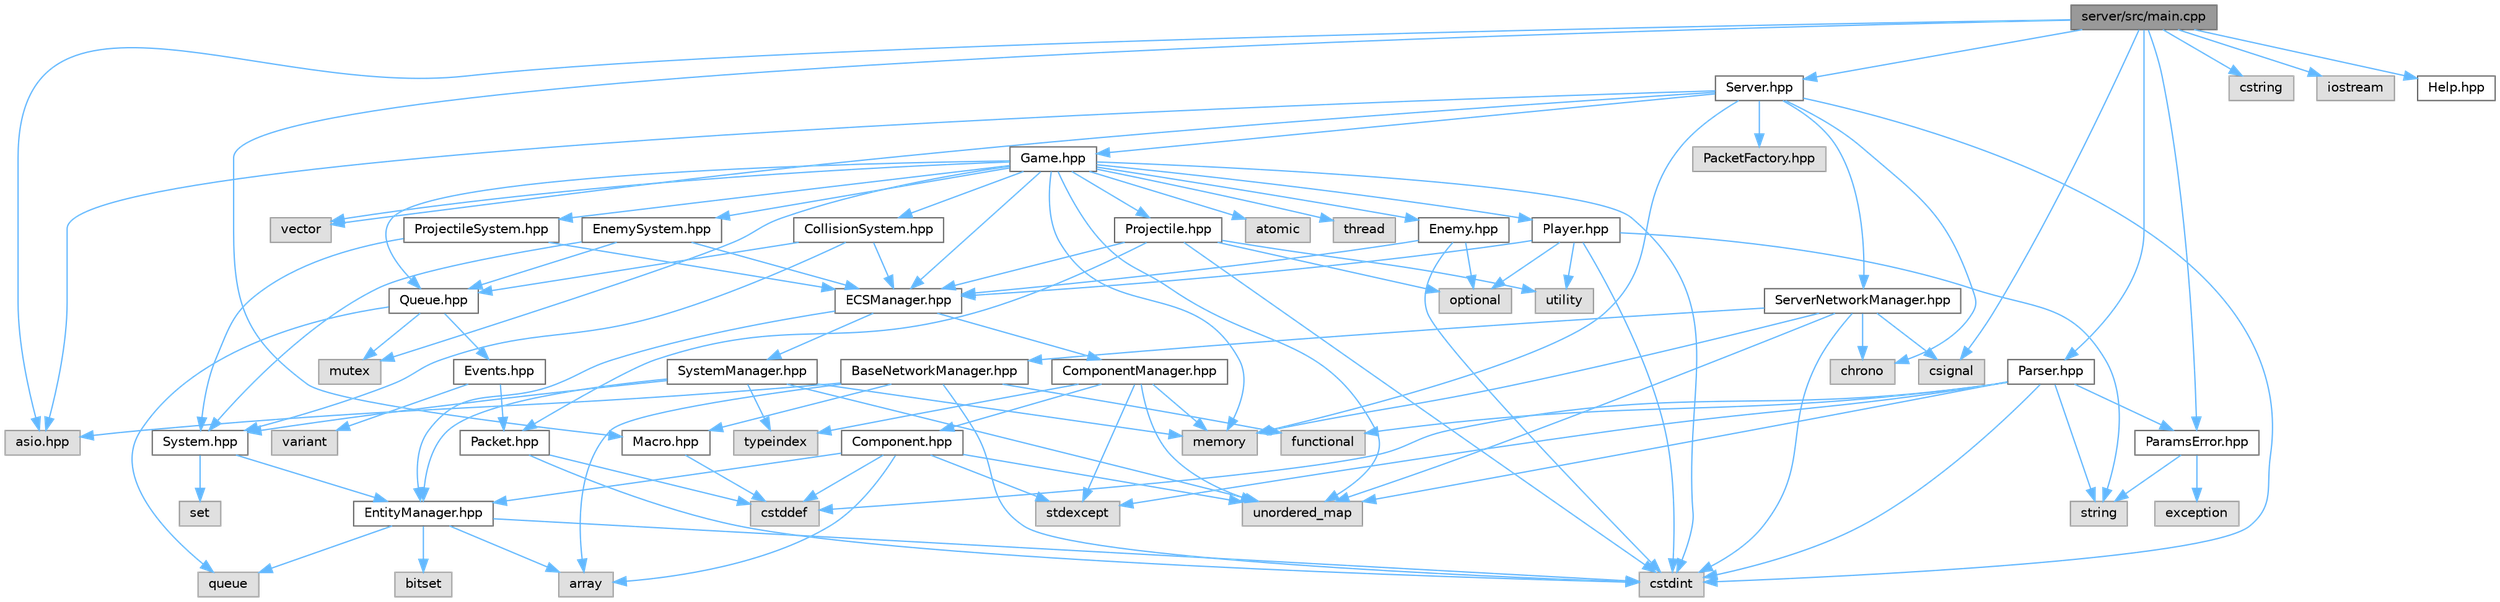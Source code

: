 digraph "server/src/main.cpp"
{
 // LATEX_PDF_SIZE
  bgcolor="transparent";
  edge [fontname=Helvetica,fontsize=10,labelfontname=Helvetica,labelfontsize=10];
  node [fontname=Helvetica,fontsize=10,shape=box,height=0.2,width=0.4];
  Node1 [id="Node000001",label="server/src/main.cpp",height=0.2,width=0.4,color="gray40", fillcolor="grey60", style="filled", fontcolor="black",tooltip=" "];
  Node1 -> Node2 [id="edge106_Node000001_Node000002",color="steelblue1",style="solid",tooltip=" "];
  Node2 [id="Node000002",label="asio.hpp",height=0.2,width=0.4,color="grey60", fillcolor="#E0E0E0", style="filled",tooltip=" "];
  Node1 -> Node3 [id="edge107_Node000001_Node000003",color="steelblue1",style="solid",tooltip=" "];
  Node3 [id="Node000003",label="csignal",height=0.2,width=0.4,color="grey60", fillcolor="#E0E0E0", style="filled",tooltip=" "];
  Node1 -> Node4 [id="edge108_Node000001_Node000004",color="steelblue1",style="solid",tooltip=" "];
  Node4 [id="Node000004",label="cstring",height=0.2,width=0.4,color="grey60", fillcolor="#E0E0E0", style="filled",tooltip=" "];
  Node1 -> Node5 [id="edge109_Node000001_Node000005",color="steelblue1",style="solid",tooltip=" "];
  Node5 [id="Node000005",label="iostream",height=0.2,width=0.4,color="grey60", fillcolor="#E0E0E0", style="filled",tooltip=" "];
  Node1 -> Node6 [id="edge110_Node000001_Node000006",color="steelblue1",style="solid",tooltip=" "];
  Node6 [id="Node000006",label="Help.hpp",height=0.2,width=0.4,color="grey40", fillcolor="white", style="filled",URL="$_help_8hpp.html",tooltip=" "];
  Node1 -> Node7 [id="edge111_Node000001_Node000007",color="steelblue1",style="solid",tooltip=" "];
  Node7 [id="Node000007",label="Macro.hpp",height=0.2,width=0.4,color="grey40", fillcolor="white", style="filled",URL="$_macro_8hpp.html",tooltip=" "];
  Node7 -> Node8 [id="edge112_Node000007_Node000008",color="steelblue1",style="solid",tooltip=" "];
  Node8 [id="Node000008",label="cstddef",height=0.2,width=0.4,color="grey60", fillcolor="#E0E0E0", style="filled",tooltip=" "];
  Node1 -> Node9 [id="edge113_Node000001_Node000009",color="steelblue1",style="solid",tooltip=" "];
  Node9 [id="Node000009",label="ParamsError.hpp",height=0.2,width=0.4,color="grey40", fillcolor="white", style="filled",URL="$_params_error_8hpp.html",tooltip=" "];
  Node9 -> Node10 [id="edge114_Node000009_Node000010",color="steelblue1",style="solid",tooltip=" "];
  Node10 [id="Node000010",label="exception",height=0.2,width=0.4,color="grey60", fillcolor="#E0E0E0", style="filled",tooltip=" "];
  Node9 -> Node11 [id="edge115_Node000009_Node000011",color="steelblue1",style="solid",tooltip=" "];
  Node11 [id="Node000011",label="string",height=0.2,width=0.4,color="grey60", fillcolor="#E0E0E0", style="filled",tooltip=" "];
  Node1 -> Node12 [id="edge116_Node000001_Node000012",color="steelblue1",style="solid",tooltip=" "];
  Node12 [id="Node000012",label="Parser.hpp",height=0.2,width=0.4,color="grey40", fillcolor="white", style="filled",URL="$_parser_8hpp.html",tooltip=" "];
  Node12 -> Node8 [id="edge117_Node000012_Node000008",color="steelblue1",style="solid",tooltip=" "];
  Node12 -> Node13 [id="edge118_Node000012_Node000013",color="steelblue1",style="solid",tooltip=" "];
  Node13 [id="Node000013",label="cstdint",height=0.2,width=0.4,color="grey60", fillcolor="#E0E0E0", style="filled",tooltip=" "];
  Node12 -> Node14 [id="edge119_Node000012_Node000014",color="steelblue1",style="solid",tooltip=" "];
  Node14 [id="Node000014",label="functional",height=0.2,width=0.4,color="grey60", fillcolor="#E0E0E0", style="filled",tooltip=" "];
  Node12 -> Node11 [id="edge120_Node000012_Node000011",color="steelblue1",style="solid",tooltip=" "];
  Node12 -> Node15 [id="edge121_Node000012_Node000015",color="steelblue1",style="solid",tooltip=" "];
  Node15 [id="Node000015",label="unordered_map",height=0.2,width=0.4,color="grey60", fillcolor="#E0E0E0", style="filled",tooltip=" "];
  Node12 -> Node16 [id="edge122_Node000012_Node000016",color="steelblue1",style="solid",tooltip=" "];
  Node16 [id="Node000016",label="stdexcept",height=0.2,width=0.4,color="grey60", fillcolor="#E0E0E0", style="filled",tooltip=" "];
  Node12 -> Node9 [id="edge123_Node000012_Node000009",color="steelblue1",style="solid",tooltip=" "];
  Node1 -> Node17 [id="edge124_Node000001_Node000017",color="steelblue1",style="solid",tooltip=" "];
  Node17 [id="Node000017",label="Server.hpp",height=0.2,width=0.4,color="grey40", fillcolor="white", style="filled",URL="$_server_8hpp.html",tooltip=" "];
  Node17 -> Node2 [id="edge125_Node000017_Node000002",color="steelblue1",style="solid",tooltip=" "];
  Node17 -> Node18 [id="edge126_Node000017_Node000018",color="steelblue1",style="solid",tooltip=" "];
  Node18 [id="Node000018",label="chrono",height=0.2,width=0.4,color="grey60", fillcolor="#E0E0E0", style="filled",tooltip=" "];
  Node17 -> Node13 [id="edge127_Node000017_Node000013",color="steelblue1",style="solid",tooltip=" "];
  Node17 -> Node19 [id="edge128_Node000017_Node000019",color="steelblue1",style="solid",tooltip=" "];
  Node19 [id="Node000019",label="memory",height=0.2,width=0.4,color="grey60", fillcolor="#E0E0E0", style="filled",tooltip=" "];
  Node17 -> Node20 [id="edge129_Node000017_Node000020",color="steelblue1",style="solid",tooltip=" "];
  Node20 [id="Node000020",label="vector",height=0.2,width=0.4,color="grey60", fillcolor="#E0E0E0", style="filled",tooltip=" "];
  Node17 -> Node21 [id="edge130_Node000017_Node000021",color="steelblue1",style="solid",tooltip=" "];
  Node21 [id="Node000021",label="Game.hpp",height=0.2,width=0.4,color="grey40", fillcolor="white", style="filled",URL="$_game_8hpp.html",tooltip=" "];
  Node21 -> Node22 [id="edge131_Node000021_Node000022",color="steelblue1",style="solid",tooltip=" "];
  Node22 [id="Node000022",label="atomic",height=0.2,width=0.4,color="grey60", fillcolor="#E0E0E0", style="filled",tooltip=" "];
  Node21 -> Node13 [id="edge132_Node000021_Node000013",color="steelblue1",style="solid",tooltip=" "];
  Node21 -> Node19 [id="edge133_Node000021_Node000019",color="steelblue1",style="solid",tooltip=" "];
  Node21 -> Node23 [id="edge134_Node000021_Node000023",color="steelblue1",style="solid",tooltip=" "];
  Node23 [id="Node000023",label="mutex",height=0.2,width=0.4,color="grey60", fillcolor="#E0E0E0", style="filled",tooltip=" "];
  Node21 -> Node24 [id="edge135_Node000021_Node000024",color="steelblue1",style="solid",tooltip=" "];
  Node24 [id="Node000024",label="thread",height=0.2,width=0.4,color="grey60", fillcolor="#E0E0E0", style="filled",tooltip=" "];
  Node21 -> Node15 [id="edge136_Node000021_Node000015",color="steelblue1",style="solid",tooltip=" "];
  Node21 -> Node20 [id="edge137_Node000021_Node000020",color="steelblue1",style="solid",tooltip=" "];
  Node21 -> Node25 [id="edge138_Node000021_Node000025",color="steelblue1",style="solid",tooltip=" "];
  Node25 [id="Node000025",label="CollisionSystem.hpp",height=0.2,width=0.4,color="grey40", fillcolor="white", style="filled",URL="$_collision_system_8hpp.html",tooltip=" "];
  Node25 -> Node26 [id="edge139_Node000025_Node000026",color="steelblue1",style="solid",tooltip=" "];
  Node26 [id="Node000026",label="ECSManager.hpp",height=0.2,width=0.4,color="grey40", fillcolor="white", style="filled",URL="$_e_c_s_manager_8hpp.html",tooltip=" "];
  Node26 -> Node27 [id="edge140_Node000026_Node000027",color="steelblue1",style="solid",tooltip=" "];
  Node27 [id="Node000027",label="EntityManager.hpp",height=0.2,width=0.4,color="grey40", fillcolor="white", style="filled",URL="$_entity_manager_8hpp.html",tooltip=" "];
  Node27 -> Node13 [id="edge141_Node000027_Node000013",color="steelblue1",style="solid",tooltip=" "];
  Node27 -> Node28 [id="edge142_Node000027_Node000028",color="steelblue1",style="solid",tooltip=" "];
  Node28 [id="Node000028",label="bitset",height=0.2,width=0.4,color="grey60", fillcolor="#E0E0E0", style="filled",tooltip=" "];
  Node27 -> Node29 [id="edge143_Node000027_Node000029",color="steelblue1",style="solid",tooltip=" "];
  Node29 [id="Node000029",label="queue",height=0.2,width=0.4,color="grey60", fillcolor="#E0E0E0", style="filled",tooltip=" "];
  Node27 -> Node30 [id="edge144_Node000027_Node000030",color="steelblue1",style="solid",tooltip=" "];
  Node30 [id="Node000030",label="array",height=0.2,width=0.4,color="grey60", fillcolor="#E0E0E0", style="filled",tooltip=" "];
  Node26 -> Node31 [id="edge145_Node000026_Node000031",color="steelblue1",style="solid",tooltip=" "];
  Node31 [id="Node000031",label="ComponentManager.hpp",height=0.2,width=0.4,color="grey40", fillcolor="white", style="filled",URL="$_component_manager_8hpp.html",tooltip=" "];
  Node31 -> Node19 [id="edge146_Node000031_Node000019",color="steelblue1",style="solid",tooltip=" "];
  Node31 -> Node16 [id="edge147_Node000031_Node000016",color="steelblue1",style="solid",tooltip=" "];
  Node31 -> Node32 [id="edge148_Node000031_Node000032",color="steelblue1",style="solid",tooltip=" "];
  Node32 [id="Node000032",label="typeindex",height=0.2,width=0.4,color="grey60", fillcolor="#E0E0E0", style="filled",tooltip=" "];
  Node31 -> Node15 [id="edge149_Node000031_Node000015",color="steelblue1",style="solid",tooltip=" "];
  Node31 -> Node33 [id="edge150_Node000031_Node000033",color="steelblue1",style="solid",tooltip=" "];
  Node33 [id="Node000033",label="Component.hpp",height=0.2,width=0.4,color="grey40", fillcolor="white", style="filled",URL="$_component_8hpp.html",tooltip=" "];
  Node33 -> Node30 [id="edge151_Node000033_Node000030",color="steelblue1",style="solid",tooltip=" "];
  Node33 -> Node8 [id="edge152_Node000033_Node000008",color="steelblue1",style="solid",tooltip=" "];
  Node33 -> Node15 [id="edge153_Node000033_Node000015",color="steelblue1",style="solid",tooltip=" "];
  Node33 -> Node27 [id="edge154_Node000033_Node000027",color="steelblue1",style="solid",tooltip=" "];
  Node33 -> Node16 [id="edge155_Node000033_Node000016",color="steelblue1",style="solid",tooltip=" "];
  Node26 -> Node34 [id="edge156_Node000026_Node000034",color="steelblue1",style="solid",tooltip=" "];
  Node34 [id="Node000034",label="SystemManager.hpp",height=0.2,width=0.4,color="grey40", fillcolor="white", style="filled",URL="$_system_manager_8hpp.html",tooltip=" "];
  Node34 -> Node27 [id="edge157_Node000034_Node000027",color="steelblue1",style="solid",tooltip=" "];
  Node34 -> Node35 [id="edge158_Node000034_Node000035",color="steelblue1",style="solid",tooltip=" "];
  Node35 [id="Node000035",label="System.hpp",height=0.2,width=0.4,color="grey40", fillcolor="white", style="filled",URL="$_system_8hpp.html",tooltip=" "];
  Node35 -> Node36 [id="edge159_Node000035_Node000036",color="steelblue1",style="solid",tooltip=" "];
  Node36 [id="Node000036",label="set",height=0.2,width=0.4,color="grey60", fillcolor="#E0E0E0", style="filled",tooltip=" "];
  Node35 -> Node27 [id="edge160_Node000035_Node000027",color="steelblue1",style="solid",tooltip=" "];
  Node34 -> Node32 [id="edge161_Node000034_Node000032",color="steelblue1",style="solid",tooltip=" "];
  Node34 -> Node15 [id="edge162_Node000034_Node000015",color="steelblue1",style="solid",tooltip=" "];
  Node34 -> Node19 [id="edge163_Node000034_Node000019",color="steelblue1",style="solid",tooltip=" "];
  Node25 -> Node37 [id="edge164_Node000025_Node000037",color="steelblue1",style="solid",tooltip=" "];
  Node37 [id="Node000037",label="Queue.hpp",height=0.2,width=0.4,color="grey40", fillcolor="white", style="filled",URL="$_queue_8hpp.html",tooltip=" "];
  Node37 -> Node23 [id="edge165_Node000037_Node000023",color="steelblue1",style="solid",tooltip=" "];
  Node37 -> Node29 [id="edge166_Node000037_Node000029",color="steelblue1",style="solid",tooltip=" "];
  Node37 -> Node38 [id="edge167_Node000037_Node000038",color="steelblue1",style="solid",tooltip=" "];
  Node38 [id="Node000038",label="Events.hpp",height=0.2,width=0.4,color="grey40", fillcolor="white", style="filled",URL="$_events_8hpp.html",tooltip=" "];
  Node38 -> Node39 [id="edge168_Node000038_Node000039",color="steelblue1",style="solid",tooltip=" "];
  Node39 [id="Node000039",label="variant",height=0.2,width=0.4,color="grey60", fillcolor="#E0E0E0", style="filled",tooltip=" "];
  Node38 -> Node40 [id="edge169_Node000038_Node000040",color="steelblue1",style="solid",tooltip=" "];
  Node40 [id="Node000040",label="Packet.hpp",height=0.2,width=0.4,color="grey40", fillcolor="white", style="filled",URL="$_packet_8hpp.html",tooltip=" "];
  Node40 -> Node8 [id="edge170_Node000040_Node000008",color="steelblue1",style="solid",tooltip=" "];
  Node40 -> Node13 [id="edge171_Node000040_Node000013",color="steelblue1",style="solid",tooltip=" "];
  Node25 -> Node35 [id="edge172_Node000025_Node000035",color="steelblue1",style="solid",tooltip=" "];
  Node21 -> Node26 [id="edge173_Node000021_Node000026",color="steelblue1",style="solid",tooltip=" "];
  Node21 -> Node41 [id="edge174_Node000021_Node000041",color="steelblue1",style="solid",tooltip=" "];
  Node41 [id="Node000041",label="Enemy.hpp",height=0.2,width=0.4,color="grey40", fillcolor="white", style="filled",URL="$_enemy_8hpp.html",tooltip=" "];
  Node41 -> Node13 [id="edge175_Node000041_Node000013",color="steelblue1",style="solid",tooltip=" "];
  Node41 -> Node42 [id="edge176_Node000041_Node000042",color="steelblue1",style="solid",tooltip=" "];
  Node42 [id="Node000042",label="optional",height=0.2,width=0.4,color="grey60", fillcolor="#E0E0E0", style="filled",tooltip=" "];
  Node41 -> Node26 [id="edge177_Node000041_Node000026",color="steelblue1",style="solid",tooltip=" "];
  Node21 -> Node43 [id="edge178_Node000021_Node000043",color="steelblue1",style="solid",tooltip=" "];
  Node43 [id="Node000043",label="EnemySystem.hpp",height=0.2,width=0.4,color="grey40", fillcolor="white", style="filled",URL="$_enemy_system_8hpp.html",tooltip=" "];
  Node43 -> Node26 [id="edge179_Node000043_Node000026",color="steelblue1",style="solid",tooltip=" "];
  Node43 -> Node37 [id="edge180_Node000043_Node000037",color="steelblue1",style="solid",tooltip=" "];
  Node43 -> Node35 [id="edge181_Node000043_Node000035",color="steelblue1",style="solid",tooltip=" "];
  Node21 -> Node44 [id="edge182_Node000021_Node000044",color="steelblue1",style="solid",tooltip=" "];
  Node44 [id="Node000044",label="Player.hpp",height=0.2,width=0.4,color="grey40", fillcolor="white", style="filled",URL="$_player_8hpp.html",tooltip=" "];
  Node44 -> Node13 [id="edge183_Node000044_Node000013",color="steelblue1",style="solid",tooltip=" "];
  Node44 -> Node42 [id="edge184_Node000044_Node000042",color="steelblue1",style="solid",tooltip=" "];
  Node44 -> Node11 [id="edge185_Node000044_Node000011",color="steelblue1",style="solid",tooltip=" "];
  Node44 -> Node45 [id="edge186_Node000044_Node000045",color="steelblue1",style="solid",tooltip=" "];
  Node45 [id="Node000045",label="utility",height=0.2,width=0.4,color="grey60", fillcolor="#E0E0E0", style="filled",tooltip=" "];
  Node44 -> Node26 [id="edge187_Node000044_Node000026",color="steelblue1",style="solid",tooltip=" "];
  Node21 -> Node46 [id="edge188_Node000021_Node000046",color="steelblue1",style="solid",tooltip=" "];
  Node46 [id="Node000046",label="Projectile.hpp",height=0.2,width=0.4,color="grey40", fillcolor="white", style="filled",URL="$_projectile_8hpp.html",tooltip=" "];
  Node46 -> Node13 [id="edge189_Node000046_Node000013",color="steelblue1",style="solid",tooltip=" "];
  Node46 -> Node42 [id="edge190_Node000046_Node000042",color="steelblue1",style="solid",tooltip=" "];
  Node46 -> Node45 [id="edge191_Node000046_Node000045",color="steelblue1",style="solid",tooltip=" "];
  Node46 -> Node26 [id="edge192_Node000046_Node000026",color="steelblue1",style="solid",tooltip=" "];
  Node46 -> Node40 [id="edge193_Node000046_Node000040",color="steelblue1",style="solid",tooltip=" "];
  Node21 -> Node47 [id="edge194_Node000021_Node000047",color="steelblue1",style="solid",tooltip=" "];
  Node47 [id="Node000047",label="ProjectileSystem.hpp",height=0.2,width=0.4,color="grey40", fillcolor="white", style="filled",URL="$_projectile_system_8hpp.html",tooltip=" "];
  Node47 -> Node26 [id="edge195_Node000047_Node000026",color="steelblue1",style="solid",tooltip=" "];
  Node47 -> Node35 [id="edge196_Node000047_Node000035",color="steelblue1",style="solid",tooltip=" "];
  Node21 -> Node37 [id="edge197_Node000021_Node000037",color="steelblue1",style="solid",tooltip=" "];
  Node17 -> Node48 [id="edge198_Node000017_Node000048",color="steelblue1",style="solid",tooltip=" "];
  Node48 [id="Node000048",label="PacketFactory.hpp",height=0.2,width=0.4,color="grey60", fillcolor="#E0E0E0", style="filled",tooltip=" "];
  Node17 -> Node49 [id="edge199_Node000017_Node000049",color="steelblue1",style="solid",tooltip=" "];
  Node49 [id="Node000049",label="ServerNetworkManager.hpp",height=0.2,width=0.4,color="grey40", fillcolor="white", style="filled",URL="$_server_network_manager_8hpp.html",tooltip=" "];
  Node49 -> Node18 [id="edge200_Node000049_Node000018",color="steelblue1",style="solid",tooltip=" "];
  Node49 -> Node3 [id="edge201_Node000049_Node000003",color="steelblue1",style="solid",tooltip=" "];
  Node49 -> Node13 [id="edge202_Node000049_Node000013",color="steelblue1",style="solid",tooltip=" "];
  Node49 -> Node19 [id="edge203_Node000049_Node000019",color="steelblue1",style="solid",tooltip=" "];
  Node49 -> Node15 [id="edge204_Node000049_Node000015",color="steelblue1",style="solid",tooltip=" "];
  Node49 -> Node50 [id="edge205_Node000049_Node000050",color="steelblue1",style="solid",tooltip=" "];
  Node50 [id="Node000050",label="BaseNetworkManager.hpp",height=0.2,width=0.4,color="grey40", fillcolor="white", style="filled",URL="$_base_network_manager_8hpp.html",tooltip=" "];
  Node50 -> Node2 [id="edge206_Node000050_Node000002",color="steelblue1",style="solid",tooltip=" "];
  Node50 -> Node30 [id="edge207_Node000050_Node000030",color="steelblue1",style="solid",tooltip=" "];
  Node50 -> Node14 [id="edge208_Node000050_Node000014",color="steelblue1",style="solid",tooltip=" "];
  Node50 -> Node13 [id="edge209_Node000050_Node000013",color="steelblue1",style="solid",tooltip=" "];
  Node50 -> Node7 [id="edge210_Node000050_Node000007",color="steelblue1",style="solid",tooltip=" "];
}
